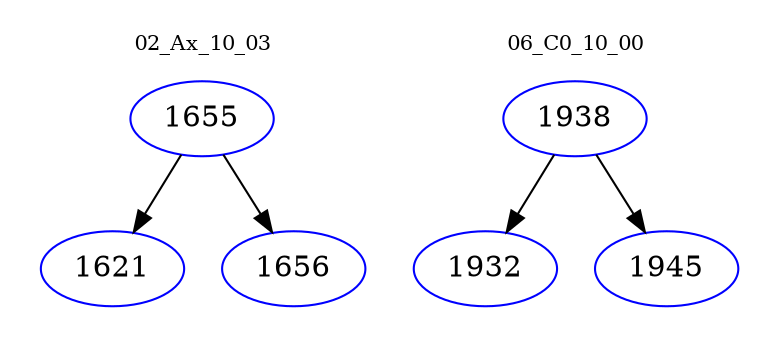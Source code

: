 digraph{
subgraph cluster_0 {
color = white
label = "02_Ax_10_03";
fontsize=10;
T0_1655 [label="1655", color="blue"]
T0_1655 -> T0_1621 [color="black"]
T0_1621 [label="1621", color="blue"]
T0_1655 -> T0_1656 [color="black"]
T0_1656 [label="1656", color="blue"]
}
subgraph cluster_1 {
color = white
label = "06_C0_10_00";
fontsize=10;
T1_1938 [label="1938", color="blue"]
T1_1938 -> T1_1932 [color="black"]
T1_1932 [label="1932", color="blue"]
T1_1938 -> T1_1945 [color="black"]
T1_1945 [label="1945", color="blue"]
}
}
